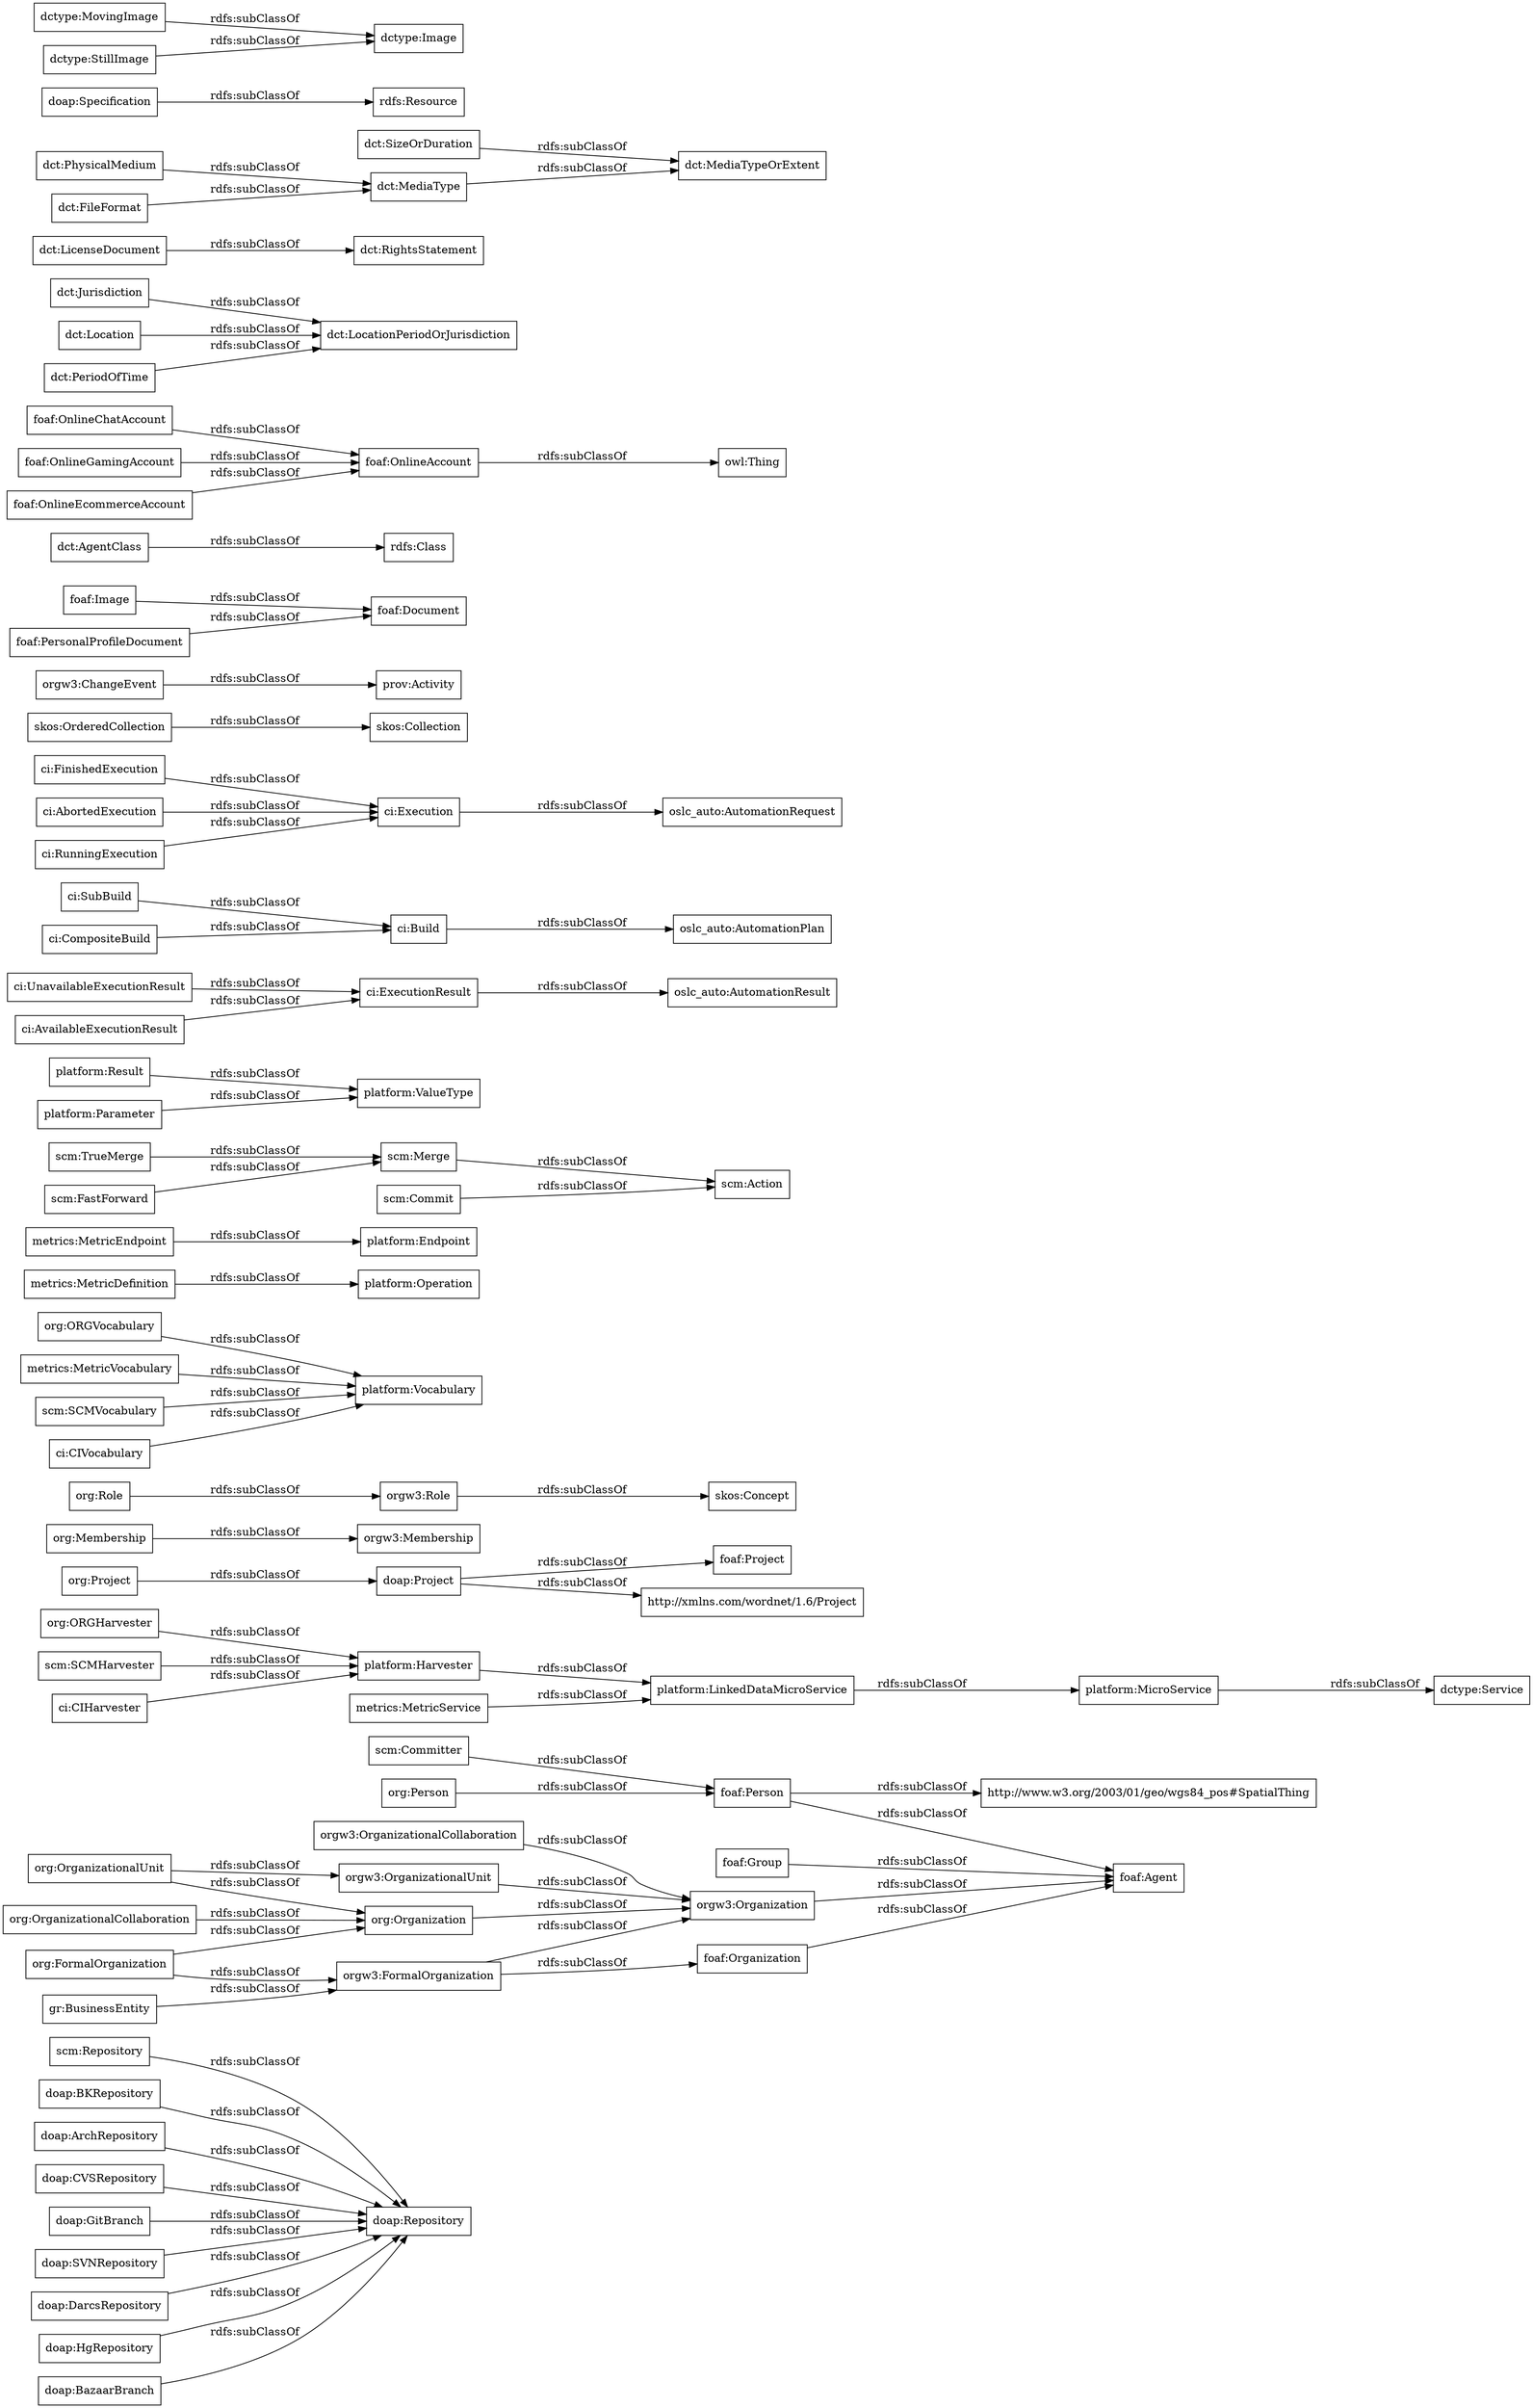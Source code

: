 digraph ar2dtool_diagram { 
rankdir=LR;
size="1000"
node [shape = rectangle, color="black"]; "scm:Repository" "org:OrganizationalUnit" "org:Organization" "org:ORGHarvester" "org:Project" "org:Membership" "org:Role" "org:OrganizationalCollaboration" "org:Person" "org:FormalOrganization" "org:ORGVocabulary" "skos:Concept" "metrics:MetricVocabulary" "metrics:MetricDefinition" "metrics:MetricEndpoint" "metrics:MetricService" "scm:SCMVocabulary" "scm:SCMHarvester" "scm:TrueMerge" "scm:Merge" "scm:FastForward" "scm:Commit" "scm:Action" "platform:Operation" "platform:ValueType" "platform:Result" "platform:Endpoint" "platform:Parameter" "platform:MicroService" "platform:Vocabulary" "platform:Harvester" "platform:LinkedDataMicroService" "ci:ExecutionResult" "ci:UnavailableExecutionResult" "ci:SubBuild" "ci:Build" "ci:FinishedExecution" "ci:CompositeBuild" "ci:Execution" "ci:CIHarvester" "ci:AbortedExecution" "ci:CIVocabulary" "ci:AvailableExecutionResult" "ci:RunningExecution" "skos:OrderedCollection" "skos:Collection" "orgw3:FormalOrganization" "orgw3:OrganizationalCollaboration" "orgw3:Organization" "orgw3:Role" "orgw3:OrganizationalUnit" "orgw3:ChangeEvent" "orgw3:Membership" "doap:BKRepository" "doap:ArchRepository" "doap:CVSRepository" "oslc_auto:AutomationResult" "oslc_auto:AutomationRequest" "oslc_auto:AutomationPlan" "foaf:Image" "foaf:Project" "foaf:Agent" "foaf:Document" "rdfs:Class" "http://www.w3.org/2003/01/geo/wgs84_pos#SpatialThing" "foaf:OnlineAccount" "foaf:Person" "foaf:OnlineChatAccount" "foaf:PersonalProfileDocument" "foaf:OnlineGamingAccount" "foaf:Organization" "foaf:Group" "foaf:OnlineEcommerceAccount" ; /*classes style*/
	"orgw3:Role" -> "skos:Concept" [ label = "rdfs:subClassOf" ];
	"dct:Jurisdiction" -> "dct:LocationPeriodOrJurisdiction" [ label = "rdfs:subClassOf" ];
	"doap:GitBranch" -> "doap:Repository" [ label = "rdfs:subClassOf" ];
	"doap:CVSRepository" -> "doap:Repository" [ label = "rdfs:subClassOf" ];
	"orgw3:OrganizationalUnit" -> "orgw3:Organization" [ label = "rdfs:subClassOf" ];
	"org:Membership" -> "orgw3:Membership" [ label = "rdfs:subClassOf" ];
	"org:Organization" -> "orgw3:Organization" [ label = "rdfs:subClassOf" ];
	"metrics:MetricEndpoint" -> "platform:Endpoint" [ label = "rdfs:subClassOf" ];
	"foaf:Image" -> "foaf:Document" [ label = "rdfs:subClassOf" ];
	"ci:CIVocabulary" -> "platform:Vocabulary" [ label = "rdfs:subClassOf" ];
	"scm:SCMHarvester" -> "platform:Harvester" [ label = "rdfs:subClassOf" ];
	"org:OrganizationalCollaboration" -> "org:Organization" [ label = "rdfs:subClassOf" ];
	"scm:Committer" -> "foaf:Person" [ label = "rdfs:subClassOf" ];
	"doap:BKRepository" -> "doap:Repository" [ label = "rdfs:subClassOf" ];
	"dct:LicenseDocument" -> "dct:RightsStatement" [ label = "rdfs:subClassOf" ];
	"foaf:OnlineEcommerceAccount" -> "foaf:OnlineAccount" [ label = "rdfs:subClassOf" ];
	"doap:SVNRepository" -> "doap:Repository" [ label = "rdfs:subClassOf" ];
	"ci:CIHarvester" -> "platform:Harvester" [ label = "rdfs:subClassOf" ];
	"dct:AgentClass" -> "rdfs:Class" [ label = "rdfs:subClassOf" ];
	"doap:ArchRepository" -> "doap:Repository" [ label = "rdfs:subClassOf" ];
	"doap:DarcsRepository" -> "doap:Repository" [ label = "rdfs:subClassOf" ];
	"ci:AbortedExecution" -> "ci:Execution" [ label = "rdfs:subClassOf" ];
	"scm:SCMVocabulary" -> "platform:Vocabulary" [ label = "rdfs:subClassOf" ];
	"ci:ExecutionResult" -> "oslc_auto:AutomationResult" [ label = "rdfs:subClassOf" ];
	"dct:SizeOrDuration" -> "dct:MediaTypeOrExtent" [ label = "rdfs:subClassOf" ];
	"platform:Result" -> "platform:ValueType" [ label = "rdfs:subClassOf" ];
	"ci:UnavailableExecutionResult" -> "ci:ExecutionResult" [ label = "rdfs:subClassOf" ];
	"orgw3:Organization" -> "foaf:Agent" [ label = "rdfs:subClassOf" ];
	"foaf:PersonalProfileDocument" -> "foaf:Document" [ label = "rdfs:subClassOf" ];
	"metrics:MetricService" -> "platform:LinkedDataMicroService" [ label = "rdfs:subClassOf" ];
	"org:Person" -> "foaf:Person" [ label = "rdfs:subClassOf" ];
	"skos:OrderedCollection" -> "skos:Collection" [ label = "rdfs:subClassOf" ];
	"ci:RunningExecution" -> "ci:Execution" [ label = "rdfs:subClassOf" ];
	"doap:Specification" -> "rdfs:Resource" [ label = "rdfs:subClassOf" ];
	"org:ORGHarvester" -> "platform:Harvester" [ label = "rdfs:subClassOf" ];
	"scm:Merge" -> "scm:Action" [ label = "rdfs:subClassOf" ];
	"platform:Parameter" -> "platform:ValueType" [ label = "rdfs:subClassOf" ];
	"orgw3:ChangeEvent" -> "prov:Activity" [ label = "rdfs:subClassOf" ];
	"dct:MediaType" -> "dct:MediaTypeOrExtent" [ label = "rdfs:subClassOf" ];
	"metrics:MetricVocabulary" -> "platform:Vocabulary" [ label = "rdfs:subClassOf" ];
	"foaf:Organization" -> "foaf:Agent" [ label = "rdfs:subClassOf" ];
	"scm:Repository" -> "doap:Repository" [ label = "rdfs:subClassOf" ];
	"platform:Harvester" -> "platform:LinkedDataMicroService" [ label = "rdfs:subClassOf" ];
	"org:Project" -> "doap:Project" [ label = "rdfs:subClassOf" ];
	"foaf:OnlineChatAccount" -> "foaf:OnlineAccount" [ label = "rdfs:subClassOf" ];
	"platform:MicroService" -> "dctype:Service" [ label = "rdfs:subClassOf" ];
	"foaf:OnlineAccount" -> "owl:Thing" [ label = "rdfs:subClassOf" ];
	"org:OrganizationalUnit" -> "orgw3:OrganizationalUnit" [ label = "rdfs:subClassOf" ];
	"org:OrganizationalUnit" -> "org:Organization" [ label = "rdfs:subClassOf" ];
	"orgw3:OrganizationalCollaboration" -> "orgw3:Organization" [ label = "rdfs:subClassOf" ];
	"ci:Execution" -> "oslc_auto:AutomationRequest" [ label = "rdfs:subClassOf" ];
	"dctype:MovingImage" -> "dctype:Image" [ label = "rdfs:subClassOf" ];
	"doap:HgRepository" -> "doap:Repository" [ label = "rdfs:subClassOf" ];
	"org:ORGVocabulary" -> "platform:Vocabulary" [ label = "rdfs:subClassOf" ];
	"scm:FastForward" -> "scm:Merge" [ label = "rdfs:subClassOf" ];
	"foaf:OnlineGamingAccount" -> "foaf:OnlineAccount" [ label = "rdfs:subClassOf" ];
	"metrics:MetricDefinition" -> "platform:Operation" [ label = "rdfs:subClassOf" ];
	"doap:Project" -> "http://xmlns.com/wordnet/1.6/Project" [ label = "rdfs:subClassOf" ];
	"doap:Project" -> "foaf:Project" [ label = "rdfs:subClassOf" ];
	"org:Role" -> "orgw3:Role" [ label = "rdfs:subClassOf" ];
	"gr:BusinessEntity" -> "orgw3:FormalOrganization" [ label = "rdfs:subClassOf" ];
	"platform:LinkedDataMicroService" -> "platform:MicroService" [ label = "rdfs:subClassOf" ];
	"dctype:StillImage" -> "dctype:Image" [ label = "rdfs:subClassOf" ];
	"foaf:Person" -> "http://www.w3.org/2003/01/geo/wgs84_pos#SpatialThing" [ label = "rdfs:subClassOf" ];
	"foaf:Person" -> "foaf:Agent" [ label = "rdfs:subClassOf" ];
	"scm:TrueMerge" -> "scm:Merge" [ label = "rdfs:subClassOf" ];
	"ci:SubBuild" -> "ci:Build" [ label = "rdfs:subClassOf" ];
	"dct:Location" -> "dct:LocationPeriodOrJurisdiction" [ label = "rdfs:subClassOf" ];
	"dct:PeriodOfTime" -> "dct:LocationPeriodOrJurisdiction" [ label = "rdfs:subClassOf" ];
	"org:FormalOrganization" -> "orgw3:FormalOrganization" [ label = "rdfs:subClassOf" ];
	"org:FormalOrganization" -> "org:Organization" [ label = "rdfs:subClassOf" ];
	"doap:BazaarBranch" -> "doap:Repository" [ label = "rdfs:subClassOf" ];
	"foaf:Group" -> "foaf:Agent" [ label = "rdfs:subClassOf" ];
	"ci:AvailableExecutionResult" -> "ci:ExecutionResult" [ label = "rdfs:subClassOf" ];
	"scm:Commit" -> "scm:Action" [ label = "rdfs:subClassOf" ];
	"ci:Build" -> "oslc_auto:AutomationPlan" [ label = "rdfs:subClassOf" ];
	"ci:CompositeBuild" -> "ci:Build" [ label = "rdfs:subClassOf" ];
	"dct:PhysicalMedium" -> "dct:MediaType" [ label = "rdfs:subClassOf" ];
	"ci:FinishedExecution" -> "ci:Execution" [ label = "rdfs:subClassOf" ];
	"dct:FileFormat" -> "dct:MediaType" [ label = "rdfs:subClassOf" ];
	"orgw3:FormalOrganization" -> "orgw3:Organization" [ label = "rdfs:subClassOf" ];
	"orgw3:FormalOrganization" -> "foaf:Organization" [ label = "rdfs:subClassOf" ];

}
